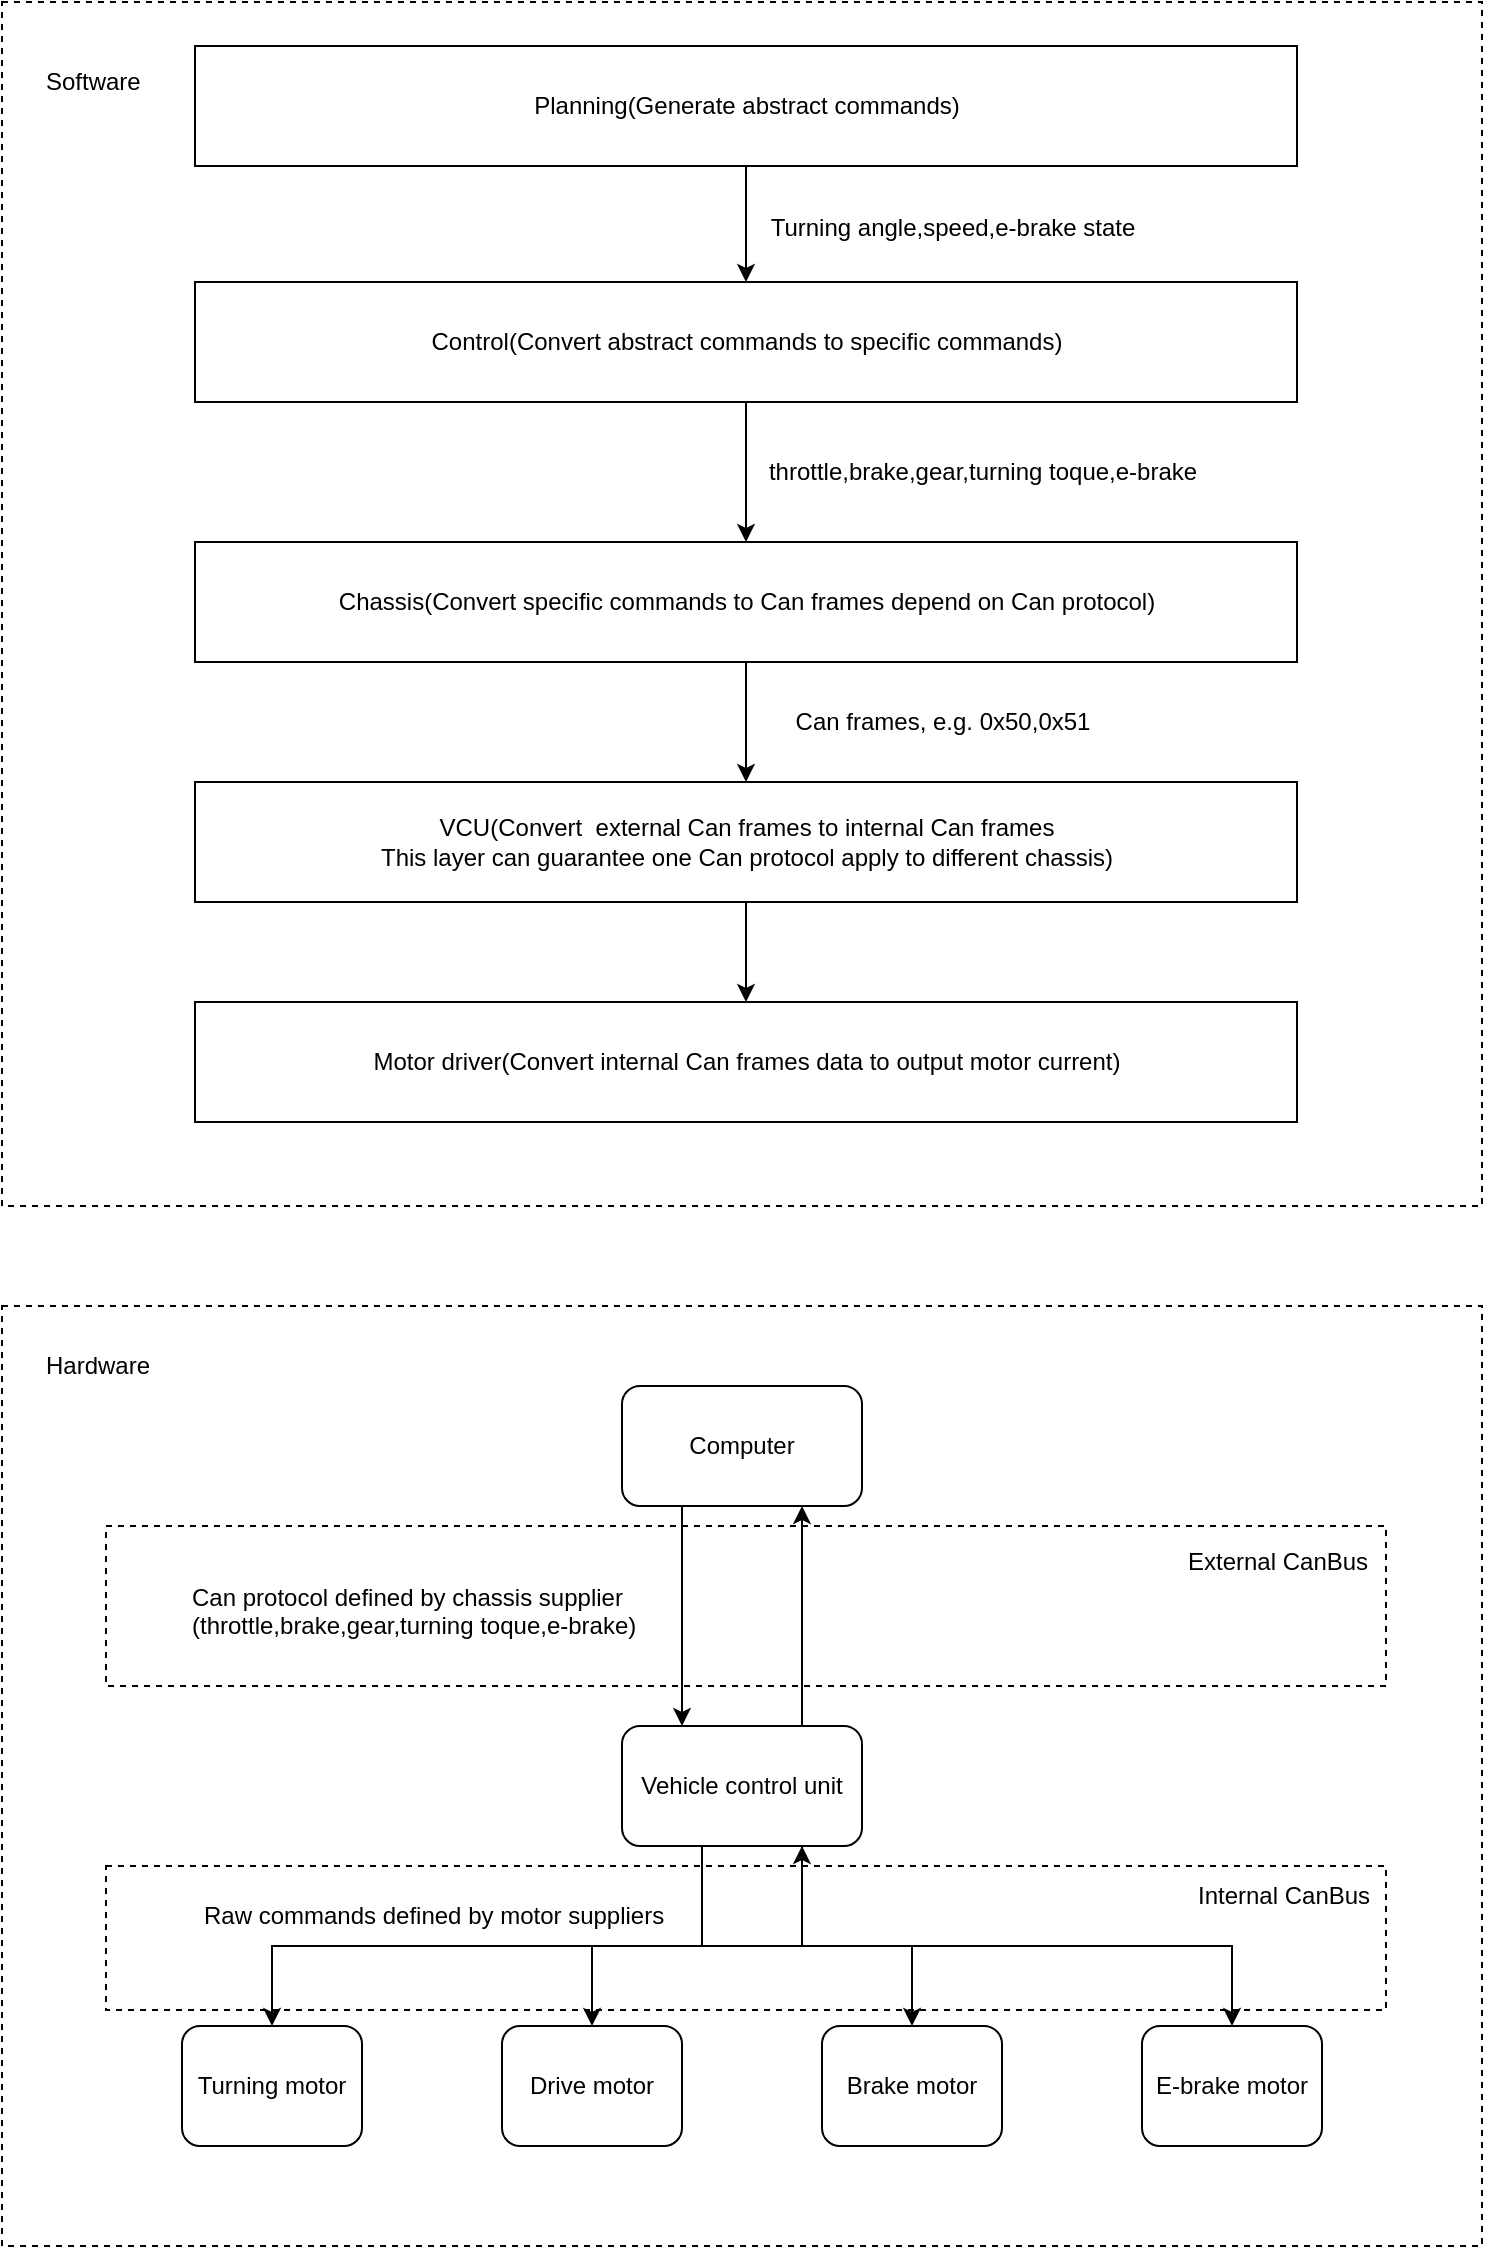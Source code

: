 <mxfile version="10.7.7" type="github"><diagram id="DhhGmRXpA_Om5l9ht0_P" name="Page-1"><mxGraphModel dx="1059" dy="751" grid="1" gridSize="10" guides="1" tooltips="1" connect="1" arrows="1" fold="1" page="1" pageScale="1" pageWidth="827" pageHeight="1169" math="0" shadow="0"><root><mxCell id="0"/><mxCell id="1" parent="0"/><mxCell id="t2hwoMaMcrvX5QdctkIu-13" value="" style="rounded=0;whiteSpace=wrap;html=1;fillColor=none;dashed=1;" vertex="1" parent="1"><mxGeometry x="82" y="772" width="640" height="80" as="geometry"/></mxCell><mxCell id="t2hwoMaMcrvX5QdctkIu-16" value="" style="rounded=0;whiteSpace=wrap;html=1;fillColor=none;dashed=1;" vertex="1" parent="1"><mxGeometry x="82" y="942" width="640" height="72" as="geometry"/></mxCell><mxCell id="t2hwoMaMcrvX5QdctkIu-1" value="Turning motor" style="rounded=1;whiteSpace=wrap;html=1;" vertex="1" parent="1"><mxGeometry x="120" y="1022" width="90" height="60" as="geometry"/></mxCell><mxCell id="t2hwoMaMcrvX5QdctkIu-3" value="Drive motor" style="rounded=1;whiteSpace=wrap;html=1;" vertex="1" parent="1"><mxGeometry x="280" y="1022" width="90" height="60" as="geometry"/></mxCell><mxCell id="t2hwoMaMcrvX5QdctkIu-4" value="Brake motor" style="rounded=1;whiteSpace=wrap;html=1;" vertex="1" parent="1"><mxGeometry x="440" y="1022" width="90" height="60" as="geometry"/></mxCell><mxCell id="t2hwoMaMcrvX5QdctkIu-5" value="E-brake motor" style="rounded=1;whiteSpace=wrap;html=1;" vertex="1" parent="1"><mxGeometry x="600" y="1022" width="90" height="60" as="geometry"/></mxCell><mxCell id="t2hwoMaMcrvX5QdctkIu-8" style="edgeStyle=orthogonalEdgeStyle;rounded=0;orthogonalLoop=1;jettySize=auto;html=1;entryX=0.5;entryY=0;entryDx=0;entryDy=0;" edge="1" parent="1" source="t2hwoMaMcrvX5QdctkIu-6" target="t2hwoMaMcrvX5QdctkIu-1"><mxGeometry relative="1" as="geometry"><Array as="points"><mxPoint x="380" y="982"/><mxPoint x="165" y="982"/></Array></mxGeometry></mxCell><mxCell id="t2hwoMaMcrvX5QdctkIu-9" style="edgeStyle=orthogonalEdgeStyle;rounded=0;orthogonalLoop=1;jettySize=auto;html=1;entryX=0.5;entryY=0;entryDx=0;entryDy=0;" edge="1" parent="1" source="t2hwoMaMcrvX5QdctkIu-6" target="t2hwoMaMcrvX5QdctkIu-3"><mxGeometry relative="1" as="geometry"><Array as="points"><mxPoint x="430" y="982"/><mxPoint x="325" y="982"/></Array></mxGeometry></mxCell><mxCell id="t2hwoMaMcrvX5QdctkIu-10" style="edgeStyle=orthogonalEdgeStyle;rounded=0;orthogonalLoop=1;jettySize=auto;html=1;entryX=0.5;entryY=0;entryDx=0;entryDy=0;startArrow=classic;startFill=1;" edge="1" parent="1" source="t2hwoMaMcrvX5QdctkIu-6" target="t2hwoMaMcrvX5QdctkIu-4"><mxGeometry relative="1" as="geometry"><Array as="points"><mxPoint x="430" y="982"/><mxPoint x="485" y="982"/></Array></mxGeometry></mxCell><mxCell id="t2hwoMaMcrvX5QdctkIu-11" style="edgeStyle=orthogonalEdgeStyle;rounded=0;orthogonalLoop=1;jettySize=auto;html=1;entryX=0.5;entryY=0;entryDx=0;entryDy=0;" edge="1" parent="1" source="t2hwoMaMcrvX5QdctkIu-6" target="t2hwoMaMcrvX5QdctkIu-5"><mxGeometry relative="1" as="geometry"><Array as="points"><mxPoint x="380" y="982"/><mxPoint x="645" y="982"/></Array></mxGeometry></mxCell><mxCell id="t2hwoMaMcrvX5QdctkIu-19" style="edgeStyle=orthogonalEdgeStyle;rounded=0;orthogonalLoop=1;jettySize=auto;html=1;entryX=0.75;entryY=1;entryDx=0;entryDy=0;" edge="1" parent="1" source="t2hwoMaMcrvX5QdctkIu-6" target="t2hwoMaMcrvX5QdctkIu-12"><mxGeometry relative="1" as="geometry"><Array as="points"><mxPoint x="430" y="842"/><mxPoint x="430" y="842"/></Array></mxGeometry></mxCell><mxCell id="t2hwoMaMcrvX5QdctkIu-6" value="Vehicle control unit" style="rounded=1;whiteSpace=wrap;html=1;" vertex="1" parent="1"><mxGeometry x="340" y="872" width="120" height="60" as="geometry"/></mxCell><mxCell id="t2hwoMaMcrvX5QdctkIu-15" style="edgeStyle=orthogonalEdgeStyle;rounded=0;orthogonalLoop=1;jettySize=auto;html=1;" edge="1" parent="1" source="t2hwoMaMcrvX5QdctkIu-12" target="t2hwoMaMcrvX5QdctkIu-6"><mxGeometry relative="1" as="geometry"><Array as="points"><mxPoint x="370" y="812"/><mxPoint x="370" y="812"/></Array></mxGeometry></mxCell><mxCell id="t2hwoMaMcrvX5QdctkIu-12" value="Computer" style="rounded=1;whiteSpace=wrap;html=1;" vertex="1" parent="1"><mxGeometry x="340" y="702" width="120" height="60" as="geometry"/></mxCell><mxCell id="t2hwoMaMcrvX5QdctkIu-14" value="Internal CanBus" style="text;html=1;resizable=0;points=[];autosize=1;align=left;verticalAlign=top;spacingTop=-4;" vertex="1" parent="1"><mxGeometry x="626" y="947" width="100" height="20" as="geometry"/></mxCell><mxCell id="t2hwoMaMcrvX5QdctkIu-17" value="External CanBus" style="text;html=1;resizable=0;points=[];autosize=1;align=left;verticalAlign=top;spacingTop=-4;" vertex="1" parent="1"><mxGeometry x="621" y="780" width="110" height="20" as="geometry"/></mxCell><mxCell id="t2hwoMaMcrvX5QdctkIu-25" value="Raw commands defined by motor suppliers" style="text;html=1;resizable=0;points=[];autosize=1;align=left;verticalAlign=top;spacingTop=-4;" vertex="1" parent="1"><mxGeometry x="129" y="957" width="250" height="20" as="geometry"/></mxCell><mxCell id="t2hwoMaMcrvX5QdctkIu-26" value="&lt;div&gt;Can protocol defined by chassis supplier&lt;/div&gt;&lt;div&gt;(throttle,brake,gear,turning toque,e-brake)&lt;/div&gt;" style="text;html=1;resizable=0;points=[];autosize=1;align=left;verticalAlign=top;spacingTop=-4;" vertex="1" parent="1"><mxGeometry x="123" y="798" width="240" height="30" as="geometry"/></mxCell><mxCell id="t2hwoMaMcrvX5QdctkIu-27" value="" style="rounded=0;whiteSpace=wrap;html=1;dashed=1;fillColor=none;" vertex="1" parent="1"><mxGeometry x="30" y="662" width="740" height="470" as="geometry"/></mxCell><mxCell id="t2hwoMaMcrvX5QdctkIu-28" value="Hardware" style="text;html=1;resizable=0;points=[];autosize=1;align=left;verticalAlign=top;spacingTop=-4;" vertex="1" parent="1"><mxGeometry x="50" y="682" width="70" height="20" as="geometry"/></mxCell><mxCell id="t2hwoMaMcrvX5QdctkIu-37" value="" style="edgeStyle=orthogonalEdgeStyle;rounded=0;orthogonalLoop=1;jettySize=auto;html=1;startArrow=none;startFill=0;endArrow=classic;endFill=1;" edge="1" parent="1" source="t2hwoMaMcrvX5QdctkIu-29" target="t2hwoMaMcrvX5QdctkIu-36"><mxGeometry relative="1" as="geometry"/></mxCell><mxCell id="t2hwoMaMcrvX5QdctkIu-38" value="Turning angle,speed,e-brake state" style="text;html=1;resizable=0;points=[];align=center;verticalAlign=middle;labelBackgroundColor=#ffffff;" vertex="1" connectable="0" parent="t2hwoMaMcrvX5QdctkIu-37"><mxGeometry x="-0.25" y="1" relative="1" as="geometry"><mxPoint x="102" y="9" as="offset"/></mxGeometry></mxCell><mxCell id="t2hwoMaMcrvX5QdctkIu-29" value="Planning(Generate abstract commands)" style="rounded=0;whiteSpace=wrap;html=1;fillColor=none;flipV=0;" vertex="1" parent="1"><mxGeometry x="126.5" y="32" width="551" height="60" as="geometry"/></mxCell><mxCell id="t2hwoMaMcrvX5QdctkIu-41" value="" style="edgeStyle=orthogonalEdgeStyle;rounded=0;orthogonalLoop=1;jettySize=auto;html=1;startArrow=none;startFill=0;endArrow=classic;endFill=1;" edge="1" parent="1" source="t2hwoMaMcrvX5QdctkIu-36" target="t2hwoMaMcrvX5QdctkIu-40"><mxGeometry relative="1" as="geometry"/></mxCell><mxCell id="t2hwoMaMcrvX5QdctkIu-36" value="Control(Convert abstract commands to specific commands)" style="rounded=0;whiteSpace=wrap;html=1;fillColor=none;flipV=0;" vertex="1" parent="1"><mxGeometry x="126.5" y="150" width="551" height="60" as="geometry"/></mxCell><mxCell id="t2hwoMaMcrvX5QdctkIu-45" value="" style="edgeStyle=orthogonalEdgeStyle;rounded=0;orthogonalLoop=1;jettySize=auto;html=1;startArrow=none;startFill=0;endArrow=classic;endFill=1;" edge="1" parent="1" source="t2hwoMaMcrvX5QdctkIu-40" target="t2hwoMaMcrvX5QdctkIu-44"><mxGeometry relative="1" as="geometry"/></mxCell><mxCell id="t2hwoMaMcrvX5QdctkIu-40" value="Chassis(Convert specific commands to Can frames depend on Can protocol)" style="rounded=0;whiteSpace=wrap;html=1;fillColor=none;flipV=0;" vertex="1" parent="1"><mxGeometry x="126.5" y="280" width="551" height="60" as="geometry"/></mxCell><mxCell id="t2hwoMaMcrvX5QdctkIu-48" value="" style="edgeStyle=orthogonalEdgeStyle;rounded=0;orthogonalLoop=1;jettySize=auto;html=1;startArrow=none;startFill=0;endArrow=classic;endFill=1;" edge="1" parent="1" source="t2hwoMaMcrvX5QdctkIu-44" target="t2hwoMaMcrvX5QdctkIu-47"><mxGeometry relative="1" as="geometry"/></mxCell><mxCell id="t2hwoMaMcrvX5QdctkIu-44" value="&lt;div&gt;VCU(Convert&amp;nbsp; external Can frames to internal Can frames&lt;/div&gt;&lt;div&gt;This layer can guarantee one Can protocol apply to different chassis)&lt;/div&gt;" style="rounded=0;whiteSpace=wrap;html=1;fillColor=none;flipV=0;" vertex="1" parent="1"><mxGeometry x="126.5" y="400" width="551" height="60" as="geometry"/></mxCell><mxCell id="t2hwoMaMcrvX5QdctkIu-47" value="&lt;div&gt;Motor driver(Convert internal Can frames data to output motor current)&lt;/div&gt;" style="rounded=0;whiteSpace=wrap;html=1;fillColor=none;flipV=0;" vertex="1" parent="1"><mxGeometry x="126.5" y="510" width="551" height="60" as="geometry"/></mxCell><mxCell id="t2hwoMaMcrvX5QdctkIu-43" value="throttle,brake,gear,turning toque,e-brake" style="text;html=1;resizable=0;points=[];align=center;verticalAlign=middle;labelBackgroundColor=#ffffff;" vertex="1" connectable="0" parent="1"><mxGeometry x="-0.25" y="1" relative="1" as="geometry"><mxPoint x="520" y="245" as="offset"/></mxGeometry></mxCell><mxCell id="t2hwoMaMcrvX5QdctkIu-46" value="Can frames, e.g. 0x50,0x51" style="text;html=1;resizable=0;points=[];align=center;verticalAlign=middle;labelBackgroundColor=#ffffff;" vertex="1" connectable="0" parent="1"><mxGeometry x="-0.25" y="1" relative="1" as="geometry"><mxPoint x="500" y="370" as="offset"/></mxGeometry></mxCell><mxCell id="t2hwoMaMcrvX5QdctkIu-51" value="" style="rounded=0;whiteSpace=wrap;html=1;dashed=1;fillColor=none;" vertex="1" parent="1"><mxGeometry x="30" y="10" width="740" height="602" as="geometry"/></mxCell><mxCell id="t2hwoMaMcrvX5QdctkIu-52" value="Software" style="text;html=1;resizable=0;points=[];autosize=1;align=left;verticalAlign=top;spacingTop=-4;" vertex="1" parent="1"><mxGeometry x="50" y="40" width="60" height="20" as="geometry"/></mxCell></root></mxGraphModel></diagram></mxfile>